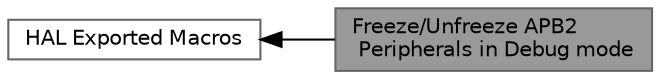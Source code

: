 digraph "Freeze/Unfreeze APB2 Peripherals in Debug mode"
{
 // LATEX_PDF_SIZE
  bgcolor="transparent";
  edge [fontname=Helvetica,fontsize=10,labelfontname=Helvetica,labelfontsize=10];
  node [fontname=Helvetica,fontsize=10,shape=box,height=0.2,width=0.4];
  rankdir=LR;
  Node1 [id="Node000001",label="Freeze/Unfreeze APB2\l Peripherals in Debug mode",height=0.2,width=0.4,color="gray40", fillcolor="grey60", style="filled", fontcolor="black",tooltip=" "];
  Node2 [id="Node000002",label="HAL Exported Macros",height=0.2,width=0.4,color="grey40", fillcolor="white", style="filled",URL="$group___h_a_l___exported___macros.html",tooltip=" "];
  Node2->Node1 [shape=plaintext, dir="back", style="solid"];
}
